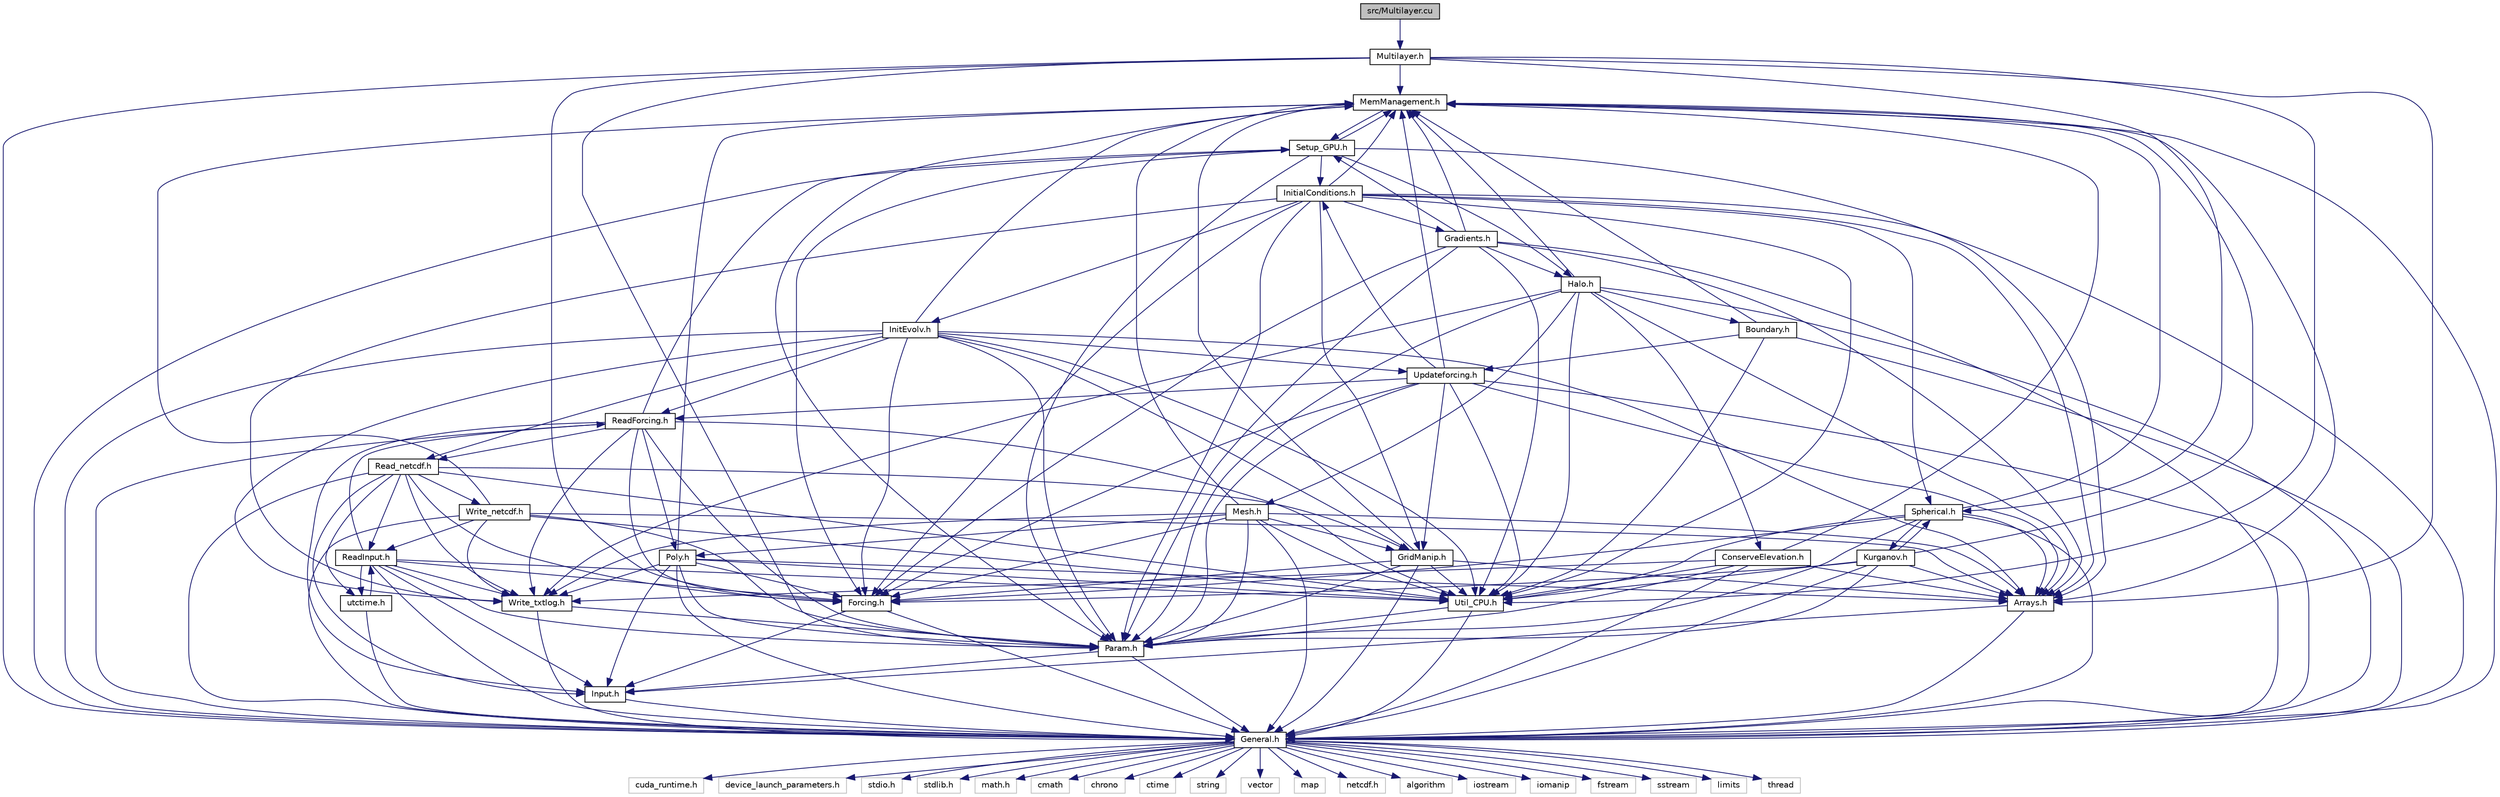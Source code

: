 digraph "src/Multilayer.cu"
{
 // LATEX_PDF_SIZE
  edge [fontname="Helvetica",fontsize="10",labelfontname="Helvetica",labelfontsize="10"];
  node [fontname="Helvetica",fontsize="10",shape=record];
  Node1 [label="src/Multilayer.cu",height=0.2,width=0.4,color="black", fillcolor="grey75", style="filled", fontcolor="black",tooltip=" "];
  Node1 -> Node2 [color="midnightblue",fontsize="10",style="solid"];
  Node2 [label="Multilayer.h",height=0.2,width=0.4,color="black", fillcolor="white", style="filled",URL="$Multilayer_8h.html",tooltip=" "];
  Node2 -> Node3 [color="midnightblue",fontsize="10",style="solid"];
  Node3 [label="General.h",height=0.2,width=0.4,color="black", fillcolor="white", style="filled",URL="$General_8h.html",tooltip=" "];
  Node3 -> Node4 [color="midnightblue",fontsize="10",style="solid"];
  Node4 [label="cuda_runtime.h",height=0.2,width=0.4,color="grey75", fillcolor="white", style="filled",tooltip=" "];
  Node3 -> Node5 [color="midnightblue",fontsize="10",style="solid"];
  Node5 [label="device_launch_parameters.h",height=0.2,width=0.4,color="grey75", fillcolor="white", style="filled",tooltip=" "];
  Node3 -> Node6 [color="midnightblue",fontsize="10",style="solid"];
  Node6 [label="stdio.h",height=0.2,width=0.4,color="grey75", fillcolor="white", style="filled",tooltip=" "];
  Node3 -> Node7 [color="midnightblue",fontsize="10",style="solid"];
  Node7 [label="stdlib.h",height=0.2,width=0.4,color="grey75", fillcolor="white", style="filled",tooltip=" "];
  Node3 -> Node8 [color="midnightblue",fontsize="10",style="solid"];
  Node8 [label="math.h",height=0.2,width=0.4,color="grey75", fillcolor="white", style="filled",tooltip=" "];
  Node3 -> Node9 [color="midnightblue",fontsize="10",style="solid"];
  Node9 [label="cmath",height=0.2,width=0.4,color="grey75", fillcolor="white", style="filled",tooltip=" "];
  Node3 -> Node10 [color="midnightblue",fontsize="10",style="solid"];
  Node10 [label="chrono",height=0.2,width=0.4,color="grey75", fillcolor="white", style="filled",tooltip=" "];
  Node3 -> Node11 [color="midnightblue",fontsize="10",style="solid"];
  Node11 [label="ctime",height=0.2,width=0.4,color="grey75", fillcolor="white", style="filled",tooltip=" "];
  Node3 -> Node12 [color="midnightblue",fontsize="10",style="solid"];
  Node12 [label="string",height=0.2,width=0.4,color="grey75", fillcolor="white", style="filled",tooltip=" "];
  Node3 -> Node13 [color="midnightblue",fontsize="10",style="solid"];
  Node13 [label="vector",height=0.2,width=0.4,color="grey75", fillcolor="white", style="filled",tooltip=" "];
  Node3 -> Node14 [color="midnightblue",fontsize="10",style="solid"];
  Node14 [label="map",height=0.2,width=0.4,color="grey75", fillcolor="white", style="filled",tooltip=" "];
  Node3 -> Node15 [color="midnightblue",fontsize="10",style="solid"];
  Node15 [label="netcdf.h",height=0.2,width=0.4,color="grey75", fillcolor="white", style="filled",tooltip=" "];
  Node3 -> Node16 [color="midnightblue",fontsize="10",style="solid"];
  Node16 [label="algorithm",height=0.2,width=0.4,color="grey75", fillcolor="white", style="filled",tooltip=" "];
  Node3 -> Node17 [color="midnightblue",fontsize="10",style="solid"];
  Node17 [label="iostream",height=0.2,width=0.4,color="grey75", fillcolor="white", style="filled",tooltip=" "];
  Node3 -> Node18 [color="midnightblue",fontsize="10",style="solid"];
  Node18 [label="iomanip",height=0.2,width=0.4,color="grey75", fillcolor="white", style="filled",tooltip=" "];
  Node3 -> Node19 [color="midnightblue",fontsize="10",style="solid"];
  Node19 [label="fstream",height=0.2,width=0.4,color="grey75", fillcolor="white", style="filled",tooltip=" "];
  Node3 -> Node20 [color="midnightblue",fontsize="10",style="solid"];
  Node20 [label="sstream",height=0.2,width=0.4,color="grey75", fillcolor="white", style="filled",tooltip=" "];
  Node3 -> Node21 [color="midnightblue",fontsize="10",style="solid"];
  Node21 [label="limits",height=0.2,width=0.4,color="grey75", fillcolor="white", style="filled",tooltip=" "];
  Node3 -> Node22 [color="midnightblue",fontsize="10",style="solid"];
  Node22 [label="thread",height=0.2,width=0.4,color="grey75", fillcolor="white", style="filled",tooltip=" "];
  Node2 -> Node23 [color="midnightblue",fontsize="10",style="solid"];
  Node23 [label="Param.h",height=0.2,width=0.4,color="black", fillcolor="white", style="filled",URL="$Param_8h.html",tooltip=" "];
  Node23 -> Node3 [color="midnightblue",fontsize="10",style="solid"];
  Node23 -> Node24 [color="midnightblue",fontsize="10",style="solid"];
  Node24 [label="Input.h",height=0.2,width=0.4,color="black", fillcolor="white", style="filled",URL="$Input_8h.html",tooltip=" "];
  Node24 -> Node3 [color="midnightblue",fontsize="10",style="solid"];
  Node2 -> Node25 [color="midnightblue",fontsize="10",style="solid"];
  Node25 [label="Arrays.h",height=0.2,width=0.4,color="black", fillcolor="white", style="filled",URL="$Arrays_8h.html",tooltip=" "];
  Node25 -> Node3 [color="midnightblue",fontsize="10",style="solid"];
  Node25 -> Node24 [color="midnightblue",fontsize="10",style="solid"];
  Node2 -> Node26 [color="midnightblue",fontsize="10",style="solid"];
  Node26 [label="Forcing.h",height=0.2,width=0.4,color="black", fillcolor="white", style="filled",URL="$Forcing_8h.html",tooltip=" "];
  Node26 -> Node3 [color="midnightblue",fontsize="10",style="solid"];
  Node26 -> Node24 [color="midnightblue",fontsize="10",style="solid"];
  Node2 -> Node27 [color="midnightblue",fontsize="10",style="solid"];
  Node27 [label="MemManagement.h",height=0.2,width=0.4,color="black", fillcolor="white", style="filled",URL="$MemManagement_8h.html",tooltip=" "];
  Node27 -> Node3 [color="midnightblue",fontsize="10",style="solid"];
  Node27 -> Node23 [color="midnightblue",fontsize="10",style="solid"];
  Node27 -> Node25 [color="midnightblue",fontsize="10",style="solid"];
  Node27 -> Node28 [color="midnightblue",fontsize="10",style="solid"];
  Node28 [label="Setup_GPU.h",height=0.2,width=0.4,color="black", fillcolor="white", style="filled",URL="$Setup__GPU_8h.html",tooltip=" "];
  Node28 -> Node3 [color="midnightblue",fontsize="10",style="solid"];
  Node28 -> Node26 [color="midnightblue",fontsize="10",style="solid"];
  Node28 -> Node23 [color="midnightblue",fontsize="10",style="solid"];
  Node28 -> Node25 [color="midnightblue",fontsize="10",style="solid"];
  Node28 -> Node27 [color="midnightblue",fontsize="10",style="solid"];
  Node28 -> Node29 [color="midnightblue",fontsize="10",style="solid"];
  Node29 [label="Halo.h",height=0.2,width=0.4,color="black", fillcolor="white", style="filled",URL="$Halo_8h.html",tooltip=" "];
  Node29 -> Node3 [color="midnightblue",fontsize="10",style="solid"];
  Node29 -> Node23 [color="midnightblue",fontsize="10",style="solid"];
  Node29 -> Node30 [color="midnightblue",fontsize="10",style="solid"];
  Node30 [label="Write_txtlog.h",height=0.2,width=0.4,color="black", fillcolor="white", style="filled",URL="$Write__txtlog_8h.html",tooltip=" "];
  Node30 -> Node3 [color="midnightblue",fontsize="10",style="solid"];
  Node30 -> Node23 [color="midnightblue",fontsize="10",style="solid"];
  Node29 -> Node31 [color="midnightblue",fontsize="10",style="solid"];
  Node31 [label="Util_CPU.h",height=0.2,width=0.4,color="black", fillcolor="white", style="filled",URL="$Util__CPU_8h.html",tooltip=" "];
  Node31 -> Node3 [color="midnightblue",fontsize="10",style="solid"];
  Node31 -> Node23 [color="midnightblue",fontsize="10",style="solid"];
  Node29 -> Node25 [color="midnightblue",fontsize="10",style="solid"];
  Node29 -> Node32 [color="midnightblue",fontsize="10",style="solid"];
  Node32 [label="Mesh.h",height=0.2,width=0.4,color="black", fillcolor="white", style="filled",URL="$Mesh_8h.html",tooltip=" "];
  Node32 -> Node3 [color="midnightblue",fontsize="10",style="solid"];
  Node32 -> Node23 [color="midnightblue",fontsize="10",style="solid"];
  Node32 -> Node26 [color="midnightblue",fontsize="10",style="solid"];
  Node32 -> Node27 [color="midnightblue",fontsize="10",style="solid"];
  Node32 -> Node31 [color="midnightblue",fontsize="10",style="solid"];
  Node32 -> Node25 [color="midnightblue",fontsize="10",style="solid"];
  Node32 -> Node30 [color="midnightblue",fontsize="10",style="solid"];
  Node32 -> Node33 [color="midnightblue",fontsize="10",style="solid"];
  Node33 [label="GridManip.h",height=0.2,width=0.4,color="black", fillcolor="white", style="filled",URL="$GridManip_8h.html",tooltip=" "];
  Node33 -> Node3 [color="midnightblue",fontsize="10",style="solid"];
  Node33 -> Node23 [color="midnightblue",fontsize="10",style="solid"];
  Node33 -> Node31 [color="midnightblue",fontsize="10",style="solid"];
  Node33 -> Node26 [color="midnightblue",fontsize="10",style="solid"];
  Node33 -> Node25 [color="midnightblue",fontsize="10",style="solid"];
  Node33 -> Node27 [color="midnightblue",fontsize="10",style="solid"];
  Node32 -> Node34 [color="midnightblue",fontsize="10",style="solid"];
  Node34 [label="Poly.h",height=0.2,width=0.4,color="black", fillcolor="white", style="filled",URL="$Poly_8h.html",tooltip=" "];
  Node34 -> Node3 [color="midnightblue",fontsize="10",style="solid"];
  Node34 -> Node23 [color="midnightblue",fontsize="10",style="solid"];
  Node34 -> Node24 [color="midnightblue",fontsize="10",style="solid"];
  Node34 -> Node30 [color="midnightblue",fontsize="10",style="solid"];
  Node34 -> Node31 [color="midnightblue",fontsize="10",style="solid"];
  Node34 -> Node26 [color="midnightblue",fontsize="10",style="solid"];
  Node34 -> Node25 [color="midnightblue",fontsize="10",style="solid"];
  Node34 -> Node27 [color="midnightblue",fontsize="10",style="solid"];
  Node29 -> Node27 [color="midnightblue",fontsize="10",style="solid"];
  Node29 -> Node35 [color="midnightblue",fontsize="10",style="solid"];
  Node35 [label="Boundary.h",height=0.2,width=0.4,color="black", fillcolor="white", style="filled",URL="$Boundary_8h.html",tooltip=" "];
  Node35 -> Node3 [color="midnightblue",fontsize="10",style="solid"];
  Node35 -> Node27 [color="midnightblue",fontsize="10",style="solid"];
  Node35 -> Node31 [color="midnightblue",fontsize="10",style="solid"];
  Node35 -> Node36 [color="midnightblue",fontsize="10",style="solid"];
  Node36 [label="Updateforcing.h",height=0.2,width=0.4,color="black", fillcolor="white", style="filled",URL="$Updateforcing_8h.html",tooltip=" "];
  Node36 -> Node3 [color="midnightblue",fontsize="10",style="solid"];
  Node36 -> Node23 [color="midnightblue",fontsize="10",style="solid"];
  Node36 -> Node25 [color="midnightblue",fontsize="10",style="solid"];
  Node36 -> Node26 [color="midnightblue",fontsize="10",style="solid"];
  Node36 -> Node37 [color="midnightblue",fontsize="10",style="solid"];
  Node37 [label="InitialConditions.h",height=0.2,width=0.4,color="black", fillcolor="white", style="filled",URL="$InitialConditions_8h.html",tooltip=" "];
  Node37 -> Node3 [color="midnightblue",fontsize="10",style="solid"];
  Node37 -> Node23 [color="midnightblue",fontsize="10",style="solid"];
  Node37 -> Node26 [color="midnightblue",fontsize="10",style="solid"];
  Node37 -> Node27 [color="midnightblue",fontsize="10",style="solid"];
  Node37 -> Node31 [color="midnightblue",fontsize="10",style="solid"];
  Node37 -> Node25 [color="midnightblue",fontsize="10",style="solid"];
  Node37 -> Node30 [color="midnightblue",fontsize="10",style="solid"];
  Node37 -> Node33 [color="midnightblue",fontsize="10",style="solid"];
  Node37 -> Node38 [color="midnightblue",fontsize="10",style="solid"];
  Node38 [label="InitEvolv.h",height=0.2,width=0.4,color="black", fillcolor="white", style="filled",URL="$InitEvolv_8h.html",tooltip=" "];
  Node38 -> Node3 [color="midnightblue",fontsize="10",style="solid"];
  Node38 -> Node23 [color="midnightblue",fontsize="10",style="solid"];
  Node38 -> Node26 [color="midnightblue",fontsize="10",style="solid"];
  Node38 -> Node27 [color="midnightblue",fontsize="10",style="solid"];
  Node38 -> Node31 [color="midnightblue",fontsize="10",style="solid"];
  Node38 -> Node25 [color="midnightblue",fontsize="10",style="solid"];
  Node38 -> Node30 [color="midnightblue",fontsize="10",style="solid"];
  Node38 -> Node33 [color="midnightblue",fontsize="10",style="solid"];
  Node38 -> Node39 [color="midnightblue",fontsize="10",style="solid"];
  Node39 [label="Read_netcdf.h",height=0.2,width=0.4,color="black", fillcolor="white", style="filled",URL="$Read__netcdf_8h.html",tooltip=" "];
  Node39 -> Node3 [color="midnightblue",fontsize="10",style="solid"];
  Node39 -> Node24 [color="midnightblue",fontsize="10",style="solid"];
  Node39 -> Node40 [color="midnightblue",fontsize="10",style="solid"];
  Node40 [label="ReadInput.h",height=0.2,width=0.4,color="black", fillcolor="white", style="filled",URL="$ReadInput_8h.html",tooltip=" "];
  Node40 -> Node3 [color="midnightblue",fontsize="10",style="solid"];
  Node40 -> Node23 [color="midnightblue",fontsize="10",style="solid"];
  Node40 -> Node30 [color="midnightblue",fontsize="10",style="solid"];
  Node40 -> Node26 [color="midnightblue",fontsize="10",style="solid"];
  Node40 -> Node31 [color="midnightblue",fontsize="10",style="solid"];
  Node40 -> Node41 [color="midnightblue",fontsize="10",style="solid"];
  Node41 [label="utctime.h",height=0.2,width=0.4,color="black", fillcolor="white", style="filled",URL="$utctime_8h.html",tooltip=" "];
  Node41 -> Node3 [color="midnightblue",fontsize="10",style="solid"];
  Node41 -> Node40 [color="midnightblue",fontsize="10",style="solid"];
  Node40 -> Node24 [color="midnightblue",fontsize="10",style="solid"];
  Node40 -> Node42 [color="midnightblue",fontsize="10",style="solid"];
  Node42 [label="ReadForcing.h",height=0.2,width=0.4,color="black", fillcolor="white", style="filled",URL="$ReadForcing_8h.html",tooltip=" "];
  Node42 -> Node3 [color="midnightblue",fontsize="10",style="solid"];
  Node42 -> Node24 [color="midnightblue",fontsize="10",style="solid"];
  Node42 -> Node23 [color="midnightblue",fontsize="10",style="solid"];
  Node42 -> Node30 [color="midnightblue",fontsize="10",style="solid"];
  Node42 -> Node39 [color="midnightblue",fontsize="10",style="solid"];
  Node42 -> Node26 [color="midnightblue",fontsize="10",style="solid"];
  Node42 -> Node31 [color="midnightblue",fontsize="10",style="solid"];
  Node42 -> Node28 [color="midnightblue",fontsize="10",style="solid"];
  Node42 -> Node34 [color="midnightblue",fontsize="10",style="solid"];
  Node39 -> Node30 [color="midnightblue",fontsize="10",style="solid"];
  Node39 -> Node43 [color="midnightblue",fontsize="10",style="solid"];
  Node43 [label="Write_netcdf.h",height=0.2,width=0.4,color="black", fillcolor="white", style="filled",URL="$Write__netcdf_8h.html",tooltip=" "];
  Node43 -> Node3 [color="midnightblue",fontsize="10",style="solid"];
  Node43 -> Node23 [color="midnightblue",fontsize="10",style="solid"];
  Node43 -> Node30 [color="midnightblue",fontsize="10",style="solid"];
  Node43 -> Node40 [color="midnightblue",fontsize="10",style="solid"];
  Node43 -> Node27 [color="midnightblue",fontsize="10",style="solid"];
  Node43 -> Node31 [color="midnightblue",fontsize="10",style="solid"];
  Node43 -> Node25 [color="midnightblue",fontsize="10",style="solid"];
  Node39 -> Node31 [color="midnightblue",fontsize="10",style="solid"];
  Node39 -> Node33 [color="midnightblue",fontsize="10",style="solid"];
  Node39 -> Node26 [color="midnightblue",fontsize="10",style="solid"];
  Node39 -> Node41 [color="midnightblue",fontsize="10",style="solid"];
  Node38 -> Node42 [color="midnightblue",fontsize="10",style="solid"];
  Node38 -> Node36 [color="midnightblue",fontsize="10",style="solid"];
  Node37 -> Node44 [color="midnightblue",fontsize="10",style="solid"];
  Node44 [label="Gradients.h",height=0.2,width=0.4,color="black", fillcolor="white", style="filled",URL="$Gradients_8h.html",tooltip=" "];
  Node44 -> Node3 [color="midnightblue",fontsize="10",style="solid"];
  Node44 -> Node23 [color="midnightblue",fontsize="10",style="solid"];
  Node44 -> Node25 [color="midnightblue",fontsize="10",style="solid"];
  Node44 -> Node26 [color="midnightblue",fontsize="10",style="solid"];
  Node44 -> Node31 [color="midnightblue",fontsize="10",style="solid"];
  Node44 -> Node28 [color="midnightblue",fontsize="10",style="solid"];
  Node44 -> Node27 [color="midnightblue",fontsize="10",style="solid"];
  Node44 -> Node29 [color="midnightblue",fontsize="10",style="solid"];
  Node37 -> Node45 [color="midnightblue",fontsize="10",style="solid"];
  Node45 [label="Spherical.h",height=0.2,width=0.4,color="black", fillcolor="white", style="filled",URL="$Spherical_8h.html",tooltip=" "];
  Node45 -> Node3 [color="midnightblue",fontsize="10",style="solid"];
  Node45 -> Node23 [color="midnightblue",fontsize="10",style="solid"];
  Node45 -> Node25 [color="midnightblue",fontsize="10",style="solid"];
  Node45 -> Node26 [color="midnightblue",fontsize="10",style="solid"];
  Node45 -> Node27 [color="midnightblue",fontsize="10",style="solid"];
  Node45 -> Node31 [color="midnightblue",fontsize="10",style="solid"];
  Node45 -> Node46 [color="midnightblue",fontsize="10",style="solid"];
  Node46 [label="Kurganov.h",height=0.2,width=0.4,color="black", fillcolor="white", style="filled",URL="$Kurganov_8h.html",tooltip=" "];
  Node46 -> Node3 [color="midnightblue",fontsize="10",style="solid"];
  Node46 -> Node23 [color="midnightblue",fontsize="10",style="solid"];
  Node46 -> Node25 [color="midnightblue",fontsize="10",style="solid"];
  Node46 -> Node26 [color="midnightblue",fontsize="10",style="solid"];
  Node46 -> Node27 [color="midnightblue",fontsize="10",style="solid"];
  Node46 -> Node31 [color="midnightblue",fontsize="10",style="solid"];
  Node46 -> Node45 [color="midnightblue",fontsize="10",style="solid"];
  Node36 -> Node27 [color="midnightblue",fontsize="10",style="solid"];
  Node36 -> Node42 [color="midnightblue",fontsize="10",style="solid"];
  Node36 -> Node33 [color="midnightblue",fontsize="10",style="solid"];
  Node36 -> Node31 [color="midnightblue",fontsize="10",style="solid"];
  Node29 -> Node47 [color="midnightblue",fontsize="10",style="solid"];
  Node47 [label="ConserveElevation.h",height=0.2,width=0.4,color="black", fillcolor="white", style="filled",URL="$ConserveElevation_8h.html",tooltip=" "];
  Node47 -> Node3 [color="midnightblue",fontsize="10",style="solid"];
  Node47 -> Node23 [color="midnightblue",fontsize="10",style="solid"];
  Node47 -> Node30 [color="midnightblue",fontsize="10",style="solid"];
  Node47 -> Node31 [color="midnightblue",fontsize="10",style="solid"];
  Node47 -> Node25 [color="midnightblue",fontsize="10",style="solid"];
  Node47 -> Node27 [color="midnightblue",fontsize="10",style="solid"];
  Node28 -> Node37 [color="midnightblue",fontsize="10",style="solid"];
  Node2 -> Node45 [color="midnightblue",fontsize="10",style="solid"];
  Node2 -> Node31 [color="midnightblue",fontsize="10",style="solid"];
}
